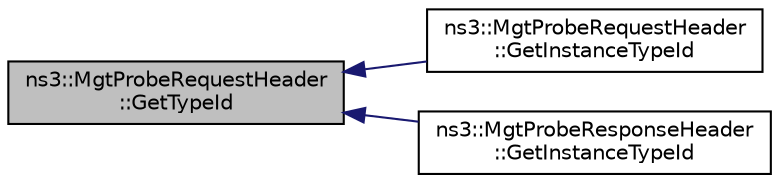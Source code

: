 digraph "ns3::MgtProbeRequestHeader::GetTypeId"
{
  edge [fontname="Helvetica",fontsize="10",labelfontname="Helvetica",labelfontsize="10"];
  node [fontname="Helvetica",fontsize="10",shape=record];
  rankdir="LR";
  Node1 [label="ns3::MgtProbeRequestHeader\l::GetTypeId",height=0.2,width=0.4,color="black", fillcolor="grey75", style="filled", fontcolor="black"];
  Node1 -> Node2 [dir="back",color="midnightblue",fontsize="10",style="solid"];
  Node2 [label="ns3::MgtProbeRequestHeader\l::GetInstanceTypeId",height=0.2,width=0.4,color="black", fillcolor="white", style="filled",URL="$de/dec/classns3_1_1MgtProbeRequestHeader.html#a319a240834c0040c09d3b9bf28b839ed"];
  Node1 -> Node3 [dir="back",color="midnightblue",fontsize="10",style="solid"];
  Node3 [label="ns3::MgtProbeResponseHeader\l::GetInstanceTypeId",height=0.2,width=0.4,color="black", fillcolor="white", style="filled",URL="$d7/d3c/classns3_1_1MgtProbeResponseHeader.html#ab8a48caf34c5e7c0d614d5e4d7b2dd8c"];
}
